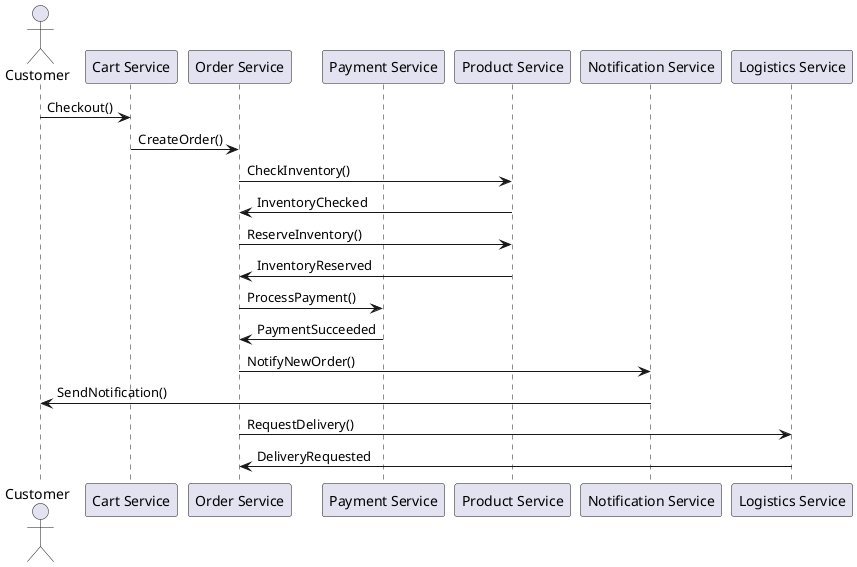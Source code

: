 @startuml SuccessfulOrderPlacement
actor Customer
participant "Cart Service" as CartService
participant "Order Service" as OrderService
participant "Payment Service" as PaymentService
participant "Product Service" as ProductService
participant "Notification Service" as NotificationService
participant "Logistics Service" as LogisticsService

Customer -> CartService : Checkout()
CartService -> OrderService : CreateOrder()
OrderService -> ProductService : CheckInventory()
ProductService -> OrderService : InventoryChecked
OrderService -> ProductService : ReserveInventory()
ProductService -> OrderService : InventoryReserved
OrderService -> PaymentService : ProcessPayment()
PaymentService -> OrderService : PaymentSucceeded
OrderService -> NotificationService : NotifyNewOrder()
NotificationService -> Customer : SendNotification()
OrderService -> LogisticsService : RequestDelivery()
LogisticsService -> OrderService : DeliveryRequested

@enduml